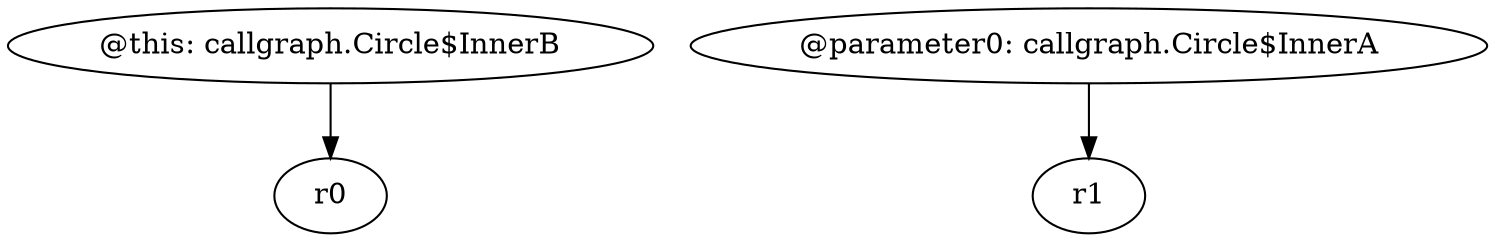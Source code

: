 digraph g {
0[label="@this: callgraph.Circle$InnerB"]
1[label="r0"]
0->1[label=""]
2[label="@parameter0: callgraph.Circle$InnerA"]
3[label="r1"]
2->3[label=""]
}